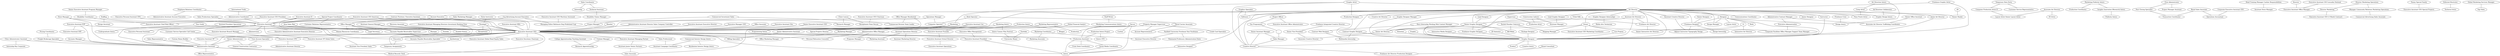 strict graph  {
	"Tour Guide" -- "Undergraduate Intern"	 [weight=3];
	"Tour Guide" -- "Executive Assistant CEO"	 [weight=3];
	"Graphic Artist" -- Marketing	 [weight=1];
	"Graphic Artist" -- "Art Director"	 [weight=2];
	"Graphic Artist" -- "Production Designer"	 [weight=2];
	"Graphic Artist" -- "Creative Director"	 [weight=1];
	"Executive Assistant Coo" -- "Executive Assistant Founder"	 [weight=3];
	"Executive Assistant Coo" -- "Executive Assistant CEO"	 [weight=3];
	"Freelance Graphic Artist" -- "Art Director"	 [weight=1];
	"Freelance Graphic Artist" -- "Graphic Designer"	 [weight=1];
	"Temporary Data Entry" -- "Computer Production Artist II"	 [weight=1];
	"Temporary Data Entry" -- "Customer Service Representative"	 [weight=1];
	"Sales Marketing Manager" -- "Office Manager"	 [weight=3];
	"Sales Marketing Manager" -- "Executive Assistant CEO"	 [weight=3];
	"Employee Relations Coordinator" -- "Account Executive"	 [weight=3];
	"Employee Relations Coordinator" -- "Administrative Assistant Account Executive"	 [weight=3];
	"Custom Home Builder" -- "Administrative Assistant"	 [weight=3];
	"Sales Coordinator" -- "Technical Assistant"	 [weight=6];
	"Sales Coordinator" -- Internship	 [weight=6];
	"Desk Operator" -- "Computer Operator"	 [weight=3];
	"Desk Operator" -- "Rural Carrier Associate"	 [weight=3];
	"Art Director" -- "Account Executive"	 [weight=1];
	"Art Director" -- "Faux Finish Artist"	 [weight=1];
	"Art Director" -- "Special Projects Director"	 [weight=1];
	"Art Director" -- Designer	 [weight=1];
	"Art Director" -- Owner	 [weight=1];
	"Art Director" -- "Freelance Designer"	 [weight=3];
	"Art Director" -- Software	 [weight=1];
	"Art Director" -- "Graphic Design Intern"	 [weight=1];
	"Art Director" -- "Design Manager"	 [weight=1];
	"Art Director" -- "Senior Graphic Designer"	 [weight=1];
	"Art Director" -- "Lead Graphic Designer"	 [weight=1];
	"Art Director" -- "Freelance Graphic Designer"	 [weight=1];
	"Art Director" -- "Graphic Designer (Internship)"	 [weight=1];
	"Art Director" -- "Administrative Coordinator"	 [weight=1];
	"Art Director" -- "Communications Coordinator"	 [weight=1];
	"Art Director" -- "Assistant Art Director"	 [weight=2];
	"Art Director" -- "Contract Graphic Designer"	 [weight=1];
	"Art Director" -- Instructor	 [weight=1];
	"Art Director" -- "Interactive Designer"	 [weight=1];
	"Art Director" -- "Graphic Designer"	 [weight=4];
	"Art Director" -- "Production Designer"	 [weight=2];
	"Art Director" -- "Senior Shader"	 [weight=2];
	"Art Director" -- "Freelance Art Director"	 [weight=2];
	"Art Director" -- "Junior Designer"	 [weight=1];
	"Art Director" -- "Senior Art Director"	 [weight=1];
	"Art Director" -- "Creative Director"	 [weight=2];
	"Art Director" -- "Assistant Creative Director"	 [weight=1];
	"Art Director" -- "Creative Art Director"	 [weight=1];
	"Art Director" -- "Lead Designer"	 [weight=1];
	"Art Director" -- "Junior Art Director"	 [weight=1];
	"Art Director" -- "Graphic Designer Manager"	 [weight=1];
	"Sales Productions Specialist" -- "Executive Assistant"	 [weight=3];
	"Senior Designer" -- "Freelance Designer"	 [weight=2];
	"Contract Positions: Executive Assistant" -- "Executive Assistant"	 [weight=3];
	"Contract Positions: Executive Assistant" -- "Executive Assistant CEO"	 [weight=3];
	"Marketing Publicity Intern" -- "Production Coordinator"	 [weight=3];
	"Marketing Publicity Intern" -- "Insights Innovation (Research) Intern"	 [weight=3];
	"Xochitl Paredes Colarusso" -- "Shipping Manager"	 [weight=1];
	"Xochitl Paredes Colarusso" -- "Bill Blake"	 [weight=1];
	"Firm Administrator" -- "Post Closing Specialist"	 [weight=3];
	"Firm Administrator" -- "Project Manager Assistant"	 [weight=6];
	"Assistant Creative Director" -- "Adjunct Instructor Typography Design"	 [weight=1];
	Designer -- "Layout Artist"	 [weight=1];
	Designer -- "Freelance Designer"	 [weight=1];
	Designer -- "Design Intern"	 [weight=1];
	Designer -- "Design Manager"	 [weight=1];
	Designer -- Multi	 [weight=1];
	Designer -- "Graphic Designer"	 [weight=1];
	"Marketing Intern" -- "Executive Assistant CEO"	 [weight=6];
	"Marketing Intern" -- "Intern Cannes Film Festival"	 [weight=6];
	"Head Training Manager Cashier Responsibilities" -- "Assistant Store Manager"	 [weight=3];
	"Sales Representative" -- "Administrative Assistant"	 [weight=3];
	"Corporate Executive Assistant CEO" -- "Operations Accountant"	 [weight=6];
	"Administrative Office Manager" -- "Programs Manager"	 [weight=6];
	"Administrative Office Manager" -- "Personal Relocation Counselor"	 [weight=6];
	"Property Manager Supervisor" -- "Credit Card Specialist"	 [weight=3];
	"Property Manager Supervisor" -- "Account Representative"	 [weight=3];
	"Property Manager Supervisor" -- "Executive Assistant CEO"	 [weight=3];
	"Executive Assistant CEO President" -- "Executive Assistant Chief Risk Officer"	 [weight=3];
	"Executive Assistant CEO President" -- "Executive Assistant"	 [weight=3];
	"Executive Assistant CEO President" -- "Executive Assistant CEO"	 [weight=3];
	"Executive Assistant Executive Director" -- "Executive Assistant CEO"	 [weight=3];
	Director -- "Executive Assistant Office Manager"	 [weight=6];
	"Senior Executive Assistant Program Manager" -- "Disability Coordinator"	 [weight=3];
	Eastlake -- "University Miami"	 [weight=6];
	"Pricing Coordinator" -- "Freight Brokerage Specialist"	 [weight=3];
	Ui -- "Senior Interactive Art Director"	 [weight=1];
	Ui -- "Interactive Art Director"	 [weight=1];
	"International Trade" -- "Administrative Coordinator"	 [weight=3];
	"Executive Assistant Founder" -- "Executive Assistant School Director"	 [weight=3];
	"Hacu Internship Working Web Content Manager" -- "Contract Web Designer"	 [weight=1];
	"Hacu Internship Working Web Content Manager" -- "Graphic Designer"	 [weight=1];
	"Lead Designer" -- "Senior Graphic Designer"	 [weight=1];
	"Executive Manager CEO" -- "Executive Assistant CEO"	 [weight=3];
	"Office Associate" -- "Executive Assistant CEO"	 [weight=3];
	Volunteer -- "Graphic Designer"	 [weight=1];
	"Executive Assistant Cfos" -- "Executive Assistant CEO"	 [weight=6];
	Instructor -- "Graphic Designer"	 [weight=1];
	"Fairfield University Freshman Year Facilitator" -- "Assistant Executive Director"	 [weight=3];
	"Fairfield University Freshman Year Facilitator" -- "Nominated Professors Administration Entry"	 [weight=3];
	"Project Officer" -- "Executive Assistant Office Administrator"	 [weight=3];
	"Project Officer" -- "Sas Programmer"	 [weight=3];
	"2D" -- "Senior Shader"	 [weight=2];
	"Account Executive" -- "Research Manager"	 [weight=3];
	"Account Executive" -- "Office Manager"	 [weight=3];
	"Account Executive" -- "Executive Assistant"	 [weight=3];
	"Ad Direction Collaborator" -- "Graphic Design Intern"	 [weight=1];
	"Executive Assistant EVP" -- "Executive Assistant SVP"	 [weight=3];
	"Executive Assistant EVP" -- "Administrative Assistant"	 [weight=3];
	"Executive Assistant EVP" -- "Executive Assistant CEO"	 [weight=3];
	"Production Intern Project" -- "Production Assistant"	 [weight=3];
	"Production Intern Project" -- "Intern CFO"	 [weight=3];
	"Administrative Contract Manager" -- "Associate Art Director Trafficking Coordinator"	 [weight=3];
	"Administrative Contract Manager" -- "Executive Administration"	 [weight=3];
	"Sas Programmer" -- ".."	 [weight=3];
	"Disability Coordinator" -- "Executive Assistant Chief Risk Officer"	 [weight=3];
	"Marketing Representative" -- Production	 [weight=3];
	"Marketing Representative" -- "Executive Assistant CEO"	 [weight=3];
	"Executive Personal Assistant CFO" -- "Executive Assistant"	 [weight=3];
	"Executive Assistant Branch Manager" -- "Executive Assistant CFO"	 [weight=3];
	"Insights Innovation (Research) Intern" -- "Publicity Intern"	 [weight=3];
	"Freight Brokerage Specialist" -- "Administrative Assistant"	 [weight=3];
	"Clinic Administrator Assistant" -- "Internship Buy Corporate"	 [weight=12];
	"Clinic Administrator Assistant" -- "Administrative Assistant"	 [weight=9];
	"Director Marketing Operations" -- "Director Marketing"	 [weight=3];
	"Director Marketing Operations" -- "Manager Community Relations Marketing Operations"	 [weight=3];
	"Ccg Advertising Account Executive" -- "Office Manager"	 [weight=3];
	"Ccg Advertising Account Executive" -- "Managing Editor Baltimore Dog (Published Ccg)"	 [weight=3];
	"Executive Assistant Managing Directors Investment Banking Firm" -- "Temporary Assignments"	 [weight=3];
	"Executive Assistant Managing Directors Investment Banking Firm" -- "Executive Assistant CEO"	 [weight=3];
	"Executive Assistant II" -- "Human Resources Coordinator"	 [weight=3];
	"Executive Assistant II" -- "Executive Assistant"	 [weight=3];
	"Senior Assistant Manager" -- "Sales Manager"	 [weight=1];
	"Senior Assistant Manager" -- "Creative Director"	 [weight=1];
	"Associate Art Director" -- "3D Artist"	 [weight=1];
	"Associate Art Director" -- "Layout Artist Senior Layout Artist"	 [weight=1];
	"Office Manager" -- "Human Resources Coordinator"	 [weight=3];
	"Office Manager" -- "Accounts Payable Receivables Supervisor"	 [weight=3];
	"Office Manager" -- Manager	 [weight=3];
	"Office Manager" -- "Executive Assistant CEO"	 [weight=6];
	"Office Manager" -- "Legal Secretary"	 [weight=6];
	"Executive Assistant CEO Leucadia National" -- "Executive Assistant Office Manager"	 [weight=6];
	"Executive Assistant CEO Maritime Autowash" -- "Managing Editor Baltimore Dog (Published Ccg)"	 [weight=3];
	"Office Manager Residential" -- "Sales Associate"	 [weight=3];
	"Office Manager Residential" -- "Commercial Division Team Leader"	 [weight=3];
	"Assistant General Manager" -- Founder	 [weight=6];
	"Assistant General Manager" -- "Executive Assistant CEO"	 [weight=6];
	"Construction Laborer" -- "Production Artist"	 [weight=1];
	"Construction Laborer" -- "Assistant Manager"	 [weight=1];
	"Swim Instructor" -- Paralegal	 [weight=3];
	Paralegal -- Receptionist	 [weight=3];
	Paralegal -- "Executive Assistant CEO"	 [weight=3];
	Paralegal -- Executive	 [weight=3];
	"Graphics Specialist" -- Software	 [weight=1];
	"Graphics Specialist" -- "Creative Director"	 [weight=1];
	"Executive Office Management" -- "Executive Assistant President"	 [weight=3];
	"Freelance Integrated Creative Director" -- "Senior Vice President"	 [weight=1];
	"Commercial Interior Design Intern" -- "Assistant Campaign Coordinator"	 [weight=3];
	"Commercial Interior Design Intern" -- "Residential Interior Design Intern"	 [weight=3];
	"Art Direction Intern" -- "Comp Artist"	 [weight=1];
	"Art Direction Intern" -- "Design Intern"	 [weight=1];
	"Operations Manager" -- "Computer Operator"	 [weight=3];
	"Operations Manager" -- "Executive Assistant CEO"	 [weight=3];
	"Administrative Coordinator" -- "Executive Assistant"	 [weight=3];
	"Contract Graphic Designer" -- "Graphic Designer"	 [weight=1];
	"Contract Graphic Designer" -- "Multimedia Internship"	 [weight=1];
	"Technical Assistant" -- "Disability Claims Manager"	 [weight=6];
	Staffing -- "Executive Assistant"	 [weight=3];
	Staffing -- "Design Assistant"	 [weight=3];
	"Comp Artist" -- "Faux Finish Artist"	 [weight=1];
	"Area Sales Rep" -- "Legal Secretary"	 [weight=6];
	"Graphic Designer (Internship)" -- "Media Arts Technician"	 [weight=1];
	"Post Closing Specialist" -- "Transaction Coordinator"	 [weight=6];
	"Store Manager" -- "Executive Assistant"	 [weight=3];
	"Store Manager" -- "Administrative Assistant"	 [weight=3];
	"College Apprenticeship Teaching Assistant" -- "Research Apprenticeship"	 [weight=3];
	"Contract Web Designer" -- "Multimedia Internship"	 [weight=1];
	"Assisted President Operations" -- "Administrative Assistant"	 [weight=6];
	"Assisted President Operations" -- "Executive Assistant CEO"	 [weight=6];
	"Senior Vice President" -- "Associate Creative Director"	 [weight=1];
	"Assistant Operations Director" -- "Marketing Assistant"	 [weight=3];
	"Assistant Operations Director" -- "Assistant Marketing Director"	 [weight=3];
	"Disability Claims Manager" -- "Project Manager"	 [weight=3];
	"Nanny Special Family" -- "Executive Assistant CEO Special Projects"	 [weight=3];
	"Intern Cannes Film Festival" -- "University Miami"	 [weight=6];
	"Client Liaison" -- "Research Manager"	 [weight=3];
	"Client Liaison" -- "Receptionist Point Person"	 [weight=3];
	"Special Project Coordinator" -- "Executive Assistant"	 [weight=3];
	"Special Project Coordinator" -- "Customer Relations Representative"	 [weight=3];
	"Commercial Investment Sales" -- "Project Manager"	 [weight=3];
	"Commercial Investment Sales" -- "Commercial Division Team Leader"	 [weight=3];
	"Customer Service Specialist Call Center" -- "Core Account Specialist"	 [weight=6];
	Server -- Cashier	 [weight=3];
	Server -- "Production Assistant"	 [weight=3];
	Server -- Intern	 [weight=3];
	Server -- "Executive Assistant CEO"	 [weight=3];
	"Accounts Manager" -- "Administrative Assistant"	 [weight=3];
	"Junior Art Director" -- "Graphic Designer"	 [weight=1];
	"Senior Executive Assistant CEO" -- "Executive Assistant CEO"	 [weight=3];
	"Executive Assistant CEO Americas" -- "Executive Assistant"	 [weight=3];
	"Executive Assistant CEO Americas" -- "Executive Assistant CEO"	 [weight=3];
	"Staff Writer" -- "Marketing Communications Intern"	 [weight=3];
	"Lead Graphic Designer" -- "Assistant Manager"	 [weight=1];
	Marketing -- "Special Projects Director"	 [weight=1];
	Marketing -- "Executive Assistant CEO"	 [weight=3];
	Marketing -- "Programming Intern"	 [weight=3];
	"Brand Consultant" -- "Freelance Art Director Production Designer"	 [weight=1];
	Supervisor -- "Production Artist"	 [weight=1];
	"Retail Sales Associate" -- "Operations Accountant"	 [weight=6];
	"Retail Sales Associate" -- "Transaction Coordinator"	 [weight=6];
	"Executive Assistant" -- "Executive Administrative Assistant Executive Director"	 [weight=3];
	"Executive Assistant" -- "Executive Assistant VP Global Sales"	 [weight=3];
	"Executive Assistant" -- "Executive Personal Assistant"	 [weight=3];
	"Executive Assistant" -- "Executive Assistant CFO"	 [weight=3];
	"Executive Assistant" -- "Assistant Vice President Sales"	 [weight=3];
	"Executive Assistant" -- Administrator	 [weight=3];
	"Executive Assistant" -- "Administrative Assistant"	 [weight=3];
	"Executive Assistant" -- "Executive Assistant CEO"	 [weight=6];
	"Executive Assistant" -- Executive	 [weight=3];
	"Executive Assistant CEO Chairman" -- "Receptionist Point Person"	 [weight=3];
	"Interactive Designer" -- Intern	 [weight=1];
	"Global Financial Analyst" -- "Marketing Manager"	 [weight=3];
	"Recovery Associate" -- "Student Extern"	 [weight=3];
	"Recovery Associate" -- "Executive Assistant CEO"	 [weight=3];
	"Executive Assistant MDs" -- "Executive Assistant CEO"	 [weight=6];
	Owner -- "Shipping Manager"	 [weight=1];
	Owner -- "Corporate Facilities Office Manager Support Team Manager"	 [weight=3];
	Owner -- "Lisa Prejean"	 [weight=1];
	Owner -- "Executive Assistant CEO Marketing Coordinator"	 [weight=3];
	Owner -- "Senior Art Director"	 [weight=1];
	"Executive Assistant School Director" -- "Executive Assistant Operations"	 [weight=3];
	"Marketing Communications Intern" -- Production	 [weight=3];
	"Core Account Specialist" -- "General Construction Contractor"	 [weight=6];
	"Tribal Ddb" -- "Senior Graphic Designer"	 [weight=1];
	"Tribal Ddb" -- "Freelance Art Director"	 [weight=1];
	"Freelance Designer" -- "Design Internship"	 [weight=1];
	"Freelance Designer" -- "Adjunct Instructor Typography Design"	 [weight=1];
	Member -- "Executive Assistant CEO"	 [weight=3];
	"Editorial Illustrator" -- "Technical Artist"	 [weight=1];
	"Lisa Prejean" -- "Graphic Designer"	 [weight=1];
	"Manager Community Relations Marketing Operations" -- "Commercial Advertising Sales Associate"	 [weight=3];
	"Administrative Assistant Director Sales Company Controller" -- "Executive Assistant CEO"	 [weight=3];
	"Project Manager" -- "Executive Assistant CEO"	 [weight=3];
	"Senior Adminstrative Assistant" -- "Billing Specialist"	 [weight=3];
	"Rural Carrier Associate" -- "Account Representative"	 [weight=3];
	"Executive Assistant CEO" -- "Marketing Assistant"	 [weight=3];
	"Executive Assistant CEO" -- "Marketing Associate"	 [weight=3];
	"Executive Assistant CEO" -- "Sales Professional"	 [weight=3];
	"Executive Assistant CEO" -- Aesthetician	 [weight=3];
	"Executive Assistant CEO" -- "Executive Assistant VP Global Sales"	 [weight=3];
	"Executive Assistant CEO" -- "Medical Records Clerk"	 [weight=3];
	"Executive Assistant CEO" -- "Executive Assistant VP"	 [weight=9];
	"Executive Assistant CEO" -- "Content Manager"	 [weight=3];
	"Executive Assistant CEO" -- "Office Marketing Manager"	 [weight=3];
	"Executive Assistant CEO" -- "Executive Assistant CFO"	 [weight=3];
	"Executive Assistant CEO" -- "Billing Specialist"	 [weight=3];
	"Executive Assistant CEO" -- "Administrative Assistant"	 [weight=18];
	"Executive Assistant CEO" -- "Executive Secretary Chairman"	 [weight=3];
	"Executive Assistant CEO" -- "Executive Assistant Managing Partner"	 [weight=3];
	"Executive Assistant CEO" -- "Executive Assistant President"	 [weight=6];
	"Executive Assistant CEO" -- "Production Assistant"	 [weight=3];
	"Executive Assistant CEO" -- "Executive Assistant Global Head Equity Sales"	 [weight=3];
	"Executive Assistant CEO" -- Intern	 [weight=3];
	"Executive Assistant CEO" -- "Personal Relocation Counselor"	 [weight=6];
	"Executive Assistant CEO" -- Executive	 [weight=6];
	"Executive Assistant CEO" -- "Accounts Payable Receivables Specialist"	 [weight=3];
	"Marketing Manager" -- "Office Marketing Manager"	 [weight=3];
	".." -- "Sales Manager"	 [weight=3];
	"Computer Production Artist II" -- "Layout Artist Senior Layout Artist"	 [weight=1];
	"Senior Administrator" -- "Administrative Assistant"	 [weight=6];
	"Senior Administrator" -- "General Construction Contractor"	 [weight=6];
	"Senior Office Assistant" -- "Associate Art Director Trafficking Coordinator"	 [weight=3];
	"Accounts Payable Receivables Supervisor" -- "Accounts Payable Receivables Specialist"	 [weight=3];
	"Executive Assistant Managing Partner" -- "Assistant Junior Senior Partners"	 [weight=3];
	"Assistant Art Director" -- "Graphic Designer"	 [weight=3];
	"Assistant Art Director" -- "Freelance Art Director"	 [weight=1];
	"Assistant Art Director" -- "Senior Art Director"	 [weight=1];
	"Senior Graphic Designer" -- "Bill Blake"	 [weight=1];
	"Senior Graphic Designer" -- "Freelance Graphic Designer"	 [weight=1];
	"Senior Graphic Designer" -- "Graphic Designer"	 [weight=1];
	"Senior Graphic Designer" -- "Senior Art Director"	 [weight=1];
	"Executive Assistant President" -- Intern	 [weight=3];
	"Executive Administration" -- "Corporate Facilities Office Manager Support Team Manager"	 [weight=3];
	"Senior Art Director" -- "Associate Creative Director"	 [weight=1];
	Graphic -- "Graphic Designer"	 [weight=1];
	"Executive Assistant VP" -- "Administrative Assistant"	 [weight=9];
	"Director Marketing" -- "Executive Assistant CEO (3 Month Contract)"	 [weight=3];
	"Sales Professional" -- "Assistant Campaign Coordinator"	 [weight=3];
	"Executive Assistant CFO" -- "Administrative Assistant Director"	 [weight=3];
	"Graphic Designer Manager" -- "Graphic Designer"	 [weight=1];
	"Production Intern" -- "Programming Intern"	 [weight=3];
	"Production Intern" -- Blogger	 [weight=3];
	"Assistant Junior Senior Partners" -- "Sales Associate"	 [weight=3];
	Executive -- "Temporary Assignments"	 [weight=3];
	Aesthetician -- "Assistant Vice President Sales"	 [weight=3];
	"Administrative Assistant" -- "Medical Records Clerk"	 [weight=3];
	"Administrative Assistant" -- "Office Representative"	 [weight=3];
	"Administrative Assistant" -- "Sales Associate"	 [weight=3];
	"Production Designer" -- "Graphic Designer"	 [weight=1];
	"Global Marketing Services Manager" -- "Sap Sales"	 [weight=3];
	"Marketing Coordinator" -- "Marketing Associate"	 [weight=3];
	"Marketing Coordinator" -- "Assistant Executive Director"	 [weight=3];
	"Production Assistant" -- "Social Media Coordinator"	 [weight=3];
	"Production Assistant" -- Intern	 [weight=3];
	"Production Assistant" -- "Front Desk Coordinator"	 [weight=3];
	"Freelance Art Director" -- "Senior Interactive Art Director"	 [weight=1];
	"Interactive Media Designer" -- "Graphic Designer"	 [weight=1];
	"2D Animator" -- "Graphic Designer"	 [weight=1];
	"Freelance Crew" -- "Design Intern"	 [weight=1];
	"Package Designer" -- "Graphic Designer"	 [weight=1];
	"Freelance Graphic Designer" -- "Graphic Designer"	 [weight=1];
	"Content Manager" -- "Research Apprenticeship"	 [weight=3];
	"Graphic Designer" -- "Creative Intern"	 [weight=1];
	"Graphic Designer" -- Product	 [weight=1];
	"Graphic Designer" -- "Creative Director"	 [weight=1];
	"Sales Manager" -- "Creative Director"	 [weight=1];
	"Social Media Coordinator" -- Intern	 [weight=3];
	"Creative Director" -- "Freelance Art Director Production Designer"	 [weight=1];
}
